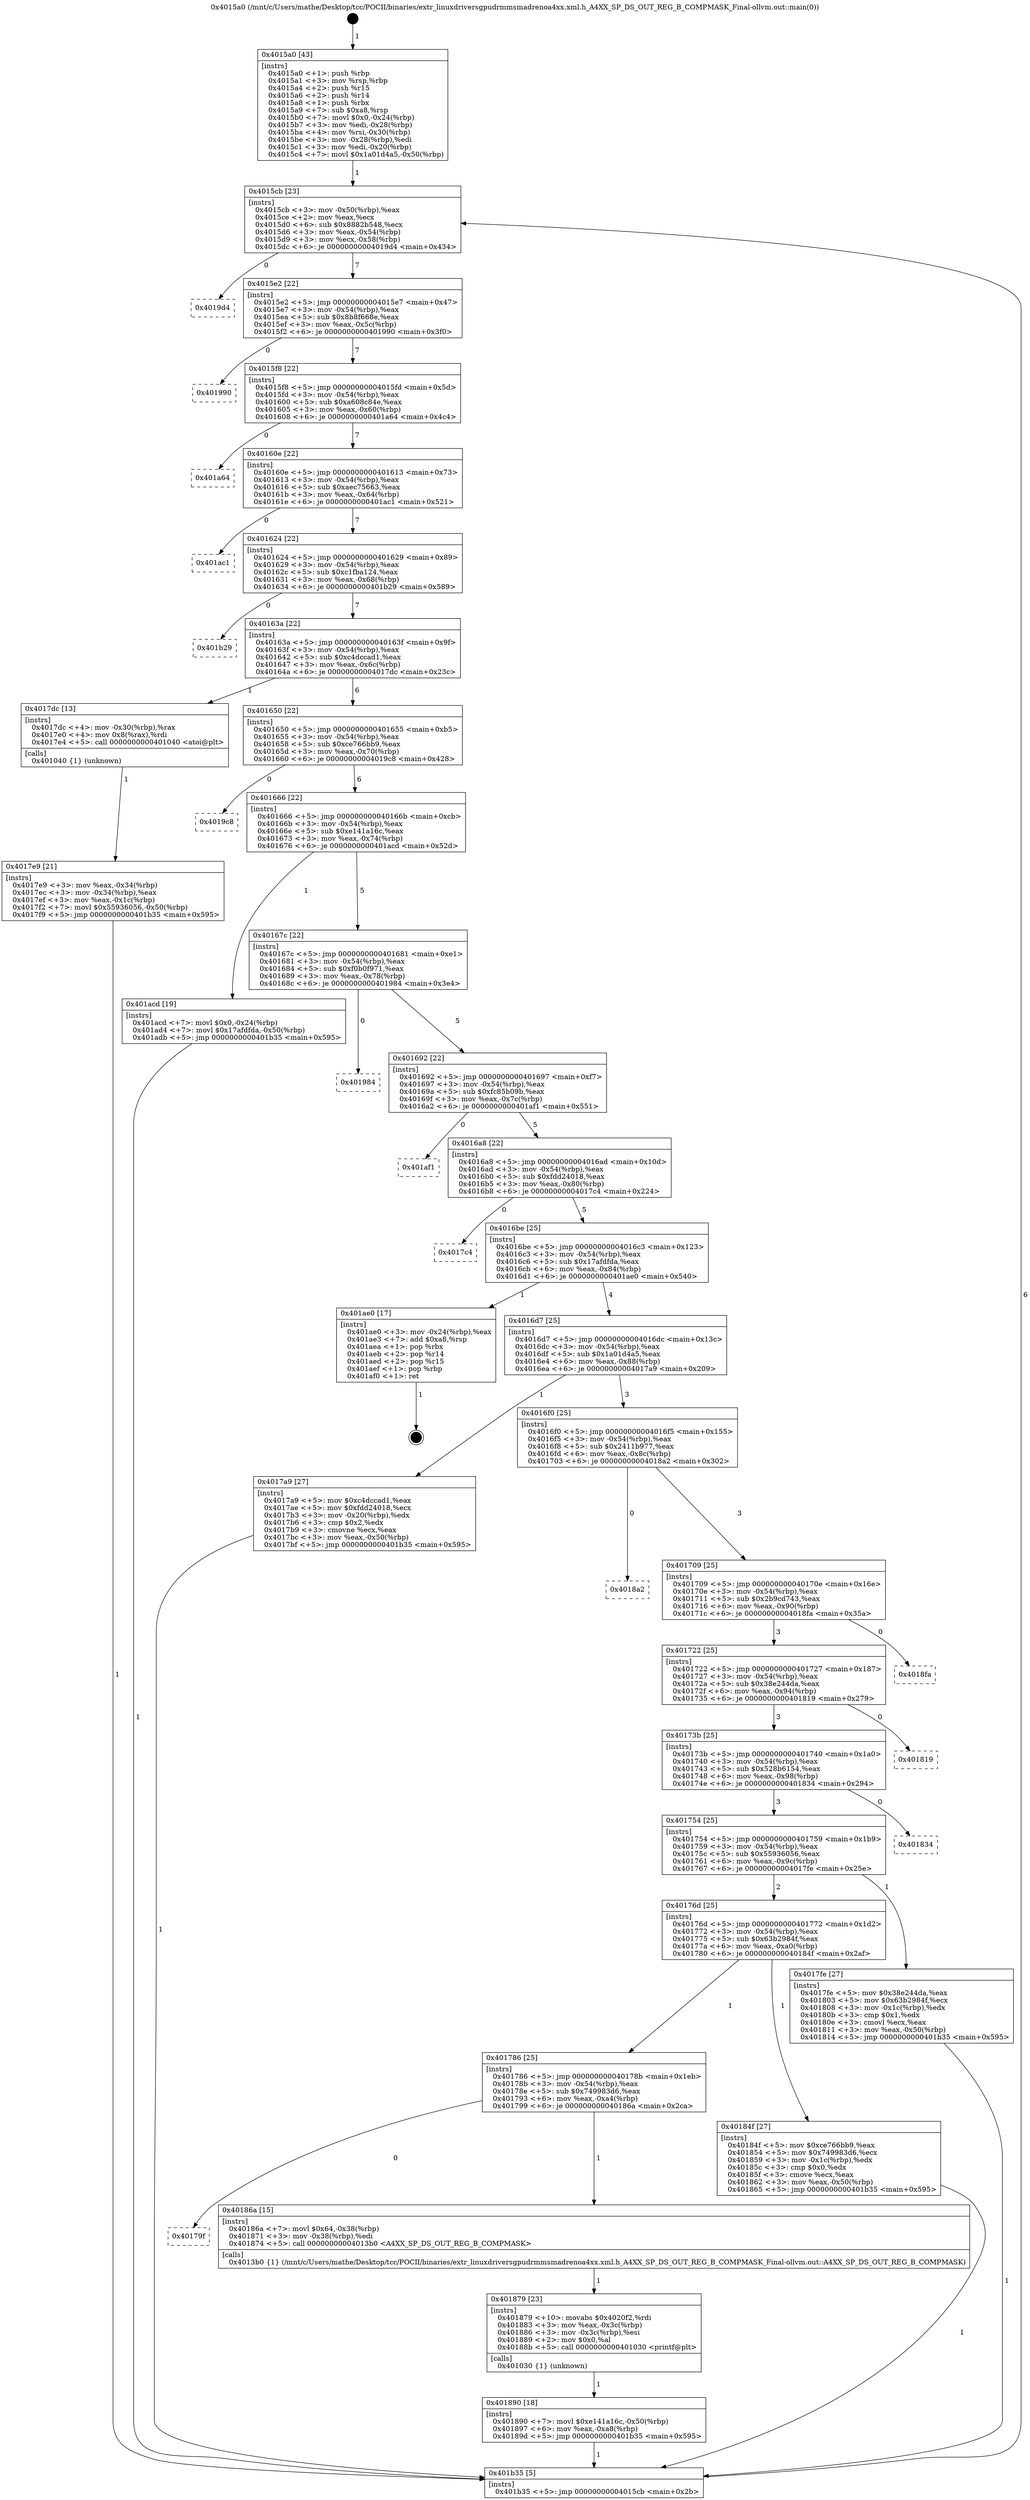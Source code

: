 digraph "0x4015a0" {
  label = "0x4015a0 (/mnt/c/Users/mathe/Desktop/tcc/POCII/binaries/extr_linuxdriversgpudrmmsmadrenoa4xx.xml.h_A4XX_SP_DS_OUT_REG_B_COMPMASK_Final-ollvm.out::main(0))"
  labelloc = "t"
  node[shape=record]

  Entry [label="",width=0.3,height=0.3,shape=circle,fillcolor=black,style=filled]
  "0x4015cb" [label="{
     0x4015cb [23]\l
     | [instrs]\l
     &nbsp;&nbsp;0x4015cb \<+3\>: mov -0x50(%rbp),%eax\l
     &nbsp;&nbsp;0x4015ce \<+2\>: mov %eax,%ecx\l
     &nbsp;&nbsp;0x4015d0 \<+6\>: sub $0x8882b548,%ecx\l
     &nbsp;&nbsp;0x4015d6 \<+3\>: mov %eax,-0x54(%rbp)\l
     &nbsp;&nbsp;0x4015d9 \<+3\>: mov %ecx,-0x58(%rbp)\l
     &nbsp;&nbsp;0x4015dc \<+6\>: je 00000000004019d4 \<main+0x434\>\l
  }"]
  "0x4019d4" [label="{
     0x4019d4\l
  }", style=dashed]
  "0x4015e2" [label="{
     0x4015e2 [22]\l
     | [instrs]\l
     &nbsp;&nbsp;0x4015e2 \<+5\>: jmp 00000000004015e7 \<main+0x47\>\l
     &nbsp;&nbsp;0x4015e7 \<+3\>: mov -0x54(%rbp),%eax\l
     &nbsp;&nbsp;0x4015ea \<+5\>: sub $0x8b8f668e,%eax\l
     &nbsp;&nbsp;0x4015ef \<+3\>: mov %eax,-0x5c(%rbp)\l
     &nbsp;&nbsp;0x4015f2 \<+6\>: je 0000000000401990 \<main+0x3f0\>\l
  }"]
  Exit [label="",width=0.3,height=0.3,shape=circle,fillcolor=black,style=filled,peripheries=2]
  "0x401990" [label="{
     0x401990\l
  }", style=dashed]
  "0x4015f8" [label="{
     0x4015f8 [22]\l
     | [instrs]\l
     &nbsp;&nbsp;0x4015f8 \<+5\>: jmp 00000000004015fd \<main+0x5d\>\l
     &nbsp;&nbsp;0x4015fd \<+3\>: mov -0x54(%rbp),%eax\l
     &nbsp;&nbsp;0x401600 \<+5\>: sub $0xa608c84e,%eax\l
     &nbsp;&nbsp;0x401605 \<+3\>: mov %eax,-0x60(%rbp)\l
     &nbsp;&nbsp;0x401608 \<+6\>: je 0000000000401a64 \<main+0x4c4\>\l
  }"]
  "0x401890" [label="{
     0x401890 [18]\l
     | [instrs]\l
     &nbsp;&nbsp;0x401890 \<+7\>: movl $0xe141a16c,-0x50(%rbp)\l
     &nbsp;&nbsp;0x401897 \<+6\>: mov %eax,-0xa8(%rbp)\l
     &nbsp;&nbsp;0x40189d \<+5\>: jmp 0000000000401b35 \<main+0x595\>\l
  }"]
  "0x401a64" [label="{
     0x401a64\l
  }", style=dashed]
  "0x40160e" [label="{
     0x40160e [22]\l
     | [instrs]\l
     &nbsp;&nbsp;0x40160e \<+5\>: jmp 0000000000401613 \<main+0x73\>\l
     &nbsp;&nbsp;0x401613 \<+3\>: mov -0x54(%rbp),%eax\l
     &nbsp;&nbsp;0x401616 \<+5\>: sub $0xaec75663,%eax\l
     &nbsp;&nbsp;0x40161b \<+3\>: mov %eax,-0x64(%rbp)\l
     &nbsp;&nbsp;0x40161e \<+6\>: je 0000000000401ac1 \<main+0x521\>\l
  }"]
  "0x401879" [label="{
     0x401879 [23]\l
     | [instrs]\l
     &nbsp;&nbsp;0x401879 \<+10\>: movabs $0x4020f2,%rdi\l
     &nbsp;&nbsp;0x401883 \<+3\>: mov %eax,-0x3c(%rbp)\l
     &nbsp;&nbsp;0x401886 \<+3\>: mov -0x3c(%rbp),%esi\l
     &nbsp;&nbsp;0x401889 \<+2\>: mov $0x0,%al\l
     &nbsp;&nbsp;0x40188b \<+5\>: call 0000000000401030 \<printf@plt\>\l
     | [calls]\l
     &nbsp;&nbsp;0x401030 \{1\} (unknown)\l
  }"]
  "0x401ac1" [label="{
     0x401ac1\l
  }", style=dashed]
  "0x401624" [label="{
     0x401624 [22]\l
     | [instrs]\l
     &nbsp;&nbsp;0x401624 \<+5\>: jmp 0000000000401629 \<main+0x89\>\l
     &nbsp;&nbsp;0x401629 \<+3\>: mov -0x54(%rbp),%eax\l
     &nbsp;&nbsp;0x40162c \<+5\>: sub $0xc1fba124,%eax\l
     &nbsp;&nbsp;0x401631 \<+3\>: mov %eax,-0x68(%rbp)\l
     &nbsp;&nbsp;0x401634 \<+6\>: je 0000000000401b29 \<main+0x589\>\l
  }"]
  "0x40179f" [label="{
     0x40179f\l
  }", style=dashed]
  "0x401b29" [label="{
     0x401b29\l
  }", style=dashed]
  "0x40163a" [label="{
     0x40163a [22]\l
     | [instrs]\l
     &nbsp;&nbsp;0x40163a \<+5\>: jmp 000000000040163f \<main+0x9f\>\l
     &nbsp;&nbsp;0x40163f \<+3\>: mov -0x54(%rbp),%eax\l
     &nbsp;&nbsp;0x401642 \<+5\>: sub $0xc4dccad1,%eax\l
     &nbsp;&nbsp;0x401647 \<+3\>: mov %eax,-0x6c(%rbp)\l
     &nbsp;&nbsp;0x40164a \<+6\>: je 00000000004017dc \<main+0x23c\>\l
  }"]
  "0x40186a" [label="{
     0x40186a [15]\l
     | [instrs]\l
     &nbsp;&nbsp;0x40186a \<+7\>: movl $0x64,-0x38(%rbp)\l
     &nbsp;&nbsp;0x401871 \<+3\>: mov -0x38(%rbp),%edi\l
     &nbsp;&nbsp;0x401874 \<+5\>: call 00000000004013b0 \<A4XX_SP_DS_OUT_REG_B_COMPMASK\>\l
     | [calls]\l
     &nbsp;&nbsp;0x4013b0 \{1\} (/mnt/c/Users/mathe/Desktop/tcc/POCII/binaries/extr_linuxdriversgpudrmmsmadrenoa4xx.xml.h_A4XX_SP_DS_OUT_REG_B_COMPMASK_Final-ollvm.out::A4XX_SP_DS_OUT_REG_B_COMPMASK)\l
  }"]
  "0x4017dc" [label="{
     0x4017dc [13]\l
     | [instrs]\l
     &nbsp;&nbsp;0x4017dc \<+4\>: mov -0x30(%rbp),%rax\l
     &nbsp;&nbsp;0x4017e0 \<+4\>: mov 0x8(%rax),%rdi\l
     &nbsp;&nbsp;0x4017e4 \<+5\>: call 0000000000401040 \<atoi@plt\>\l
     | [calls]\l
     &nbsp;&nbsp;0x401040 \{1\} (unknown)\l
  }"]
  "0x401650" [label="{
     0x401650 [22]\l
     | [instrs]\l
     &nbsp;&nbsp;0x401650 \<+5\>: jmp 0000000000401655 \<main+0xb5\>\l
     &nbsp;&nbsp;0x401655 \<+3\>: mov -0x54(%rbp),%eax\l
     &nbsp;&nbsp;0x401658 \<+5\>: sub $0xce766bb9,%eax\l
     &nbsp;&nbsp;0x40165d \<+3\>: mov %eax,-0x70(%rbp)\l
     &nbsp;&nbsp;0x401660 \<+6\>: je 00000000004019c8 \<main+0x428\>\l
  }"]
  "0x401786" [label="{
     0x401786 [25]\l
     | [instrs]\l
     &nbsp;&nbsp;0x401786 \<+5\>: jmp 000000000040178b \<main+0x1eb\>\l
     &nbsp;&nbsp;0x40178b \<+3\>: mov -0x54(%rbp),%eax\l
     &nbsp;&nbsp;0x40178e \<+5\>: sub $0x749983d6,%eax\l
     &nbsp;&nbsp;0x401793 \<+6\>: mov %eax,-0xa4(%rbp)\l
     &nbsp;&nbsp;0x401799 \<+6\>: je 000000000040186a \<main+0x2ca\>\l
  }"]
  "0x4019c8" [label="{
     0x4019c8\l
  }", style=dashed]
  "0x401666" [label="{
     0x401666 [22]\l
     | [instrs]\l
     &nbsp;&nbsp;0x401666 \<+5\>: jmp 000000000040166b \<main+0xcb\>\l
     &nbsp;&nbsp;0x40166b \<+3\>: mov -0x54(%rbp),%eax\l
     &nbsp;&nbsp;0x40166e \<+5\>: sub $0xe141a16c,%eax\l
     &nbsp;&nbsp;0x401673 \<+3\>: mov %eax,-0x74(%rbp)\l
     &nbsp;&nbsp;0x401676 \<+6\>: je 0000000000401acd \<main+0x52d\>\l
  }"]
  "0x40184f" [label="{
     0x40184f [27]\l
     | [instrs]\l
     &nbsp;&nbsp;0x40184f \<+5\>: mov $0xce766bb9,%eax\l
     &nbsp;&nbsp;0x401854 \<+5\>: mov $0x749983d6,%ecx\l
     &nbsp;&nbsp;0x401859 \<+3\>: mov -0x1c(%rbp),%edx\l
     &nbsp;&nbsp;0x40185c \<+3\>: cmp $0x0,%edx\l
     &nbsp;&nbsp;0x40185f \<+3\>: cmove %ecx,%eax\l
     &nbsp;&nbsp;0x401862 \<+3\>: mov %eax,-0x50(%rbp)\l
     &nbsp;&nbsp;0x401865 \<+5\>: jmp 0000000000401b35 \<main+0x595\>\l
  }"]
  "0x401acd" [label="{
     0x401acd [19]\l
     | [instrs]\l
     &nbsp;&nbsp;0x401acd \<+7\>: movl $0x0,-0x24(%rbp)\l
     &nbsp;&nbsp;0x401ad4 \<+7\>: movl $0x17afdfda,-0x50(%rbp)\l
     &nbsp;&nbsp;0x401adb \<+5\>: jmp 0000000000401b35 \<main+0x595\>\l
  }"]
  "0x40167c" [label="{
     0x40167c [22]\l
     | [instrs]\l
     &nbsp;&nbsp;0x40167c \<+5\>: jmp 0000000000401681 \<main+0xe1\>\l
     &nbsp;&nbsp;0x401681 \<+3\>: mov -0x54(%rbp),%eax\l
     &nbsp;&nbsp;0x401684 \<+5\>: sub $0xf0b0f971,%eax\l
     &nbsp;&nbsp;0x401689 \<+3\>: mov %eax,-0x78(%rbp)\l
     &nbsp;&nbsp;0x40168c \<+6\>: je 0000000000401984 \<main+0x3e4\>\l
  }"]
  "0x40176d" [label="{
     0x40176d [25]\l
     | [instrs]\l
     &nbsp;&nbsp;0x40176d \<+5\>: jmp 0000000000401772 \<main+0x1d2\>\l
     &nbsp;&nbsp;0x401772 \<+3\>: mov -0x54(%rbp),%eax\l
     &nbsp;&nbsp;0x401775 \<+5\>: sub $0x63b2984f,%eax\l
     &nbsp;&nbsp;0x40177a \<+6\>: mov %eax,-0xa0(%rbp)\l
     &nbsp;&nbsp;0x401780 \<+6\>: je 000000000040184f \<main+0x2af\>\l
  }"]
  "0x401984" [label="{
     0x401984\l
  }", style=dashed]
  "0x401692" [label="{
     0x401692 [22]\l
     | [instrs]\l
     &nbsp;&nbsp;0x401692 \<+5\>: jmp 0000000000401697 \<main+0xf7\>\l
     &nbsp;&nbsp;0x401697 \<+3\>: mov -0x54(%rbp),%eax\l
     &nbsp;&nbsp;0x40169a \<+5\>: sub $0xfc85b09b,%eax\l
     &nbsp;&nbsp;0x40169f \<+3\>: mov %eax,-0x7c(%rbp)\l
     &nbsp;&nbsp;0x4016a2 \<+6\>: je 0000000000401af1 \<main+0x551\>\l
  }"]
  "0x4017fe" [label="{
     0x4017fe [27]\l
     | [instrs]\l
     &nbsp;&nbsp;0x4017fe \<+5\>: mov $0x38e244da,%eax\l
     &nbsp;&nbsp;0x401803 \<+5\>: mov $0x63b2984f,%ecx\l
     &nbsp;&nbsp;0x401808 \<+3\>: mov -0x1c(%rbp),%edx\l
     &nbsp;&nbsp;0x40180b \<+3\>: cmp $0x1,%edx\l
     &nbsp;&nbsp;0x40180e \<+3\>: cmovl %ecx,%eax\l
     &nbsp;&nbsp;0x401811 \<+3\>: mov %eax,-0x50(%rbp)\l
     &nbsp;&nbsp;0x401814 \<+5\>: jmp 0000000000401b35 \<main+0x595\>\l
  }"]
  "0x401af1" [label="{
     0x401af1\l
  }", style=dashed]
  "0x4016a8" [label="{
     0x4016a8 [22]\l
     | [instrs]\l
     &nbsp;&nbsp;0x4016a8 \<+5\>: jmp 00000000004016ad \<main+0x10d\>\l
     &nbsp;&nbsp;0x4016ad \<+3\>: mov -0x54(%rbp),%eax\l
     &nbsp;&nbsp;0x4016b0 \<+5\>: sub $0xfdd24018,%eax\l
     &nbsp;&nbsp;0x4016b5 \<+3\>: mov %eax,-0x80(%rbp)\l
     &nbsp;&nbsp;0x4016b8 \<+6\>: je 00000000004017c4 \<main+0x224\>\l
  }"]
  "0x401754" [label="{
     0x401754 [25]\l
     | [instrs]\l
     &nbsp;&nbsp;0x401754 \<+5\>: jmp 0000000000401759 \<main+0x1b9\>\l
     &nbsp;&nbsp;0x401759 \<+3\>: mov -0x54(%rbp),%eax\l
     &nbsp;&nbsp;0x40175c \<+5\>: sub $0x55936056,%eax\l
     &nbsp;&nbsp;0x401761 \<+6\>: mov %eax,-0x9c(%rbp)\l
     &nbsp;&nbsp;0x401767 \<+6\>: je 00000000004017fe \<main+0x25e\>\l
  }"]
  "0x4017c4" [label="{
     0x4017c4\l
  }", style=dashed]
  "0x4016be" [label="{
     0x4016be [25]\l
     | [instrs]\l
     &nbsp;&nbsp;0x4016be \<+5\>: jmp 00000000004016c3 \<main+0x123\>\l
     &nbsp;&nbsp;0x4016c3 \<+3\>: mov -0x54(%rbp),%eax\l
     &nbsp;&nbsp;0x4016c6 \<+5\>: sub $0x17afdfda,%eax\l
     &nbsp;&nbsp;0x4016cb \<+6\>: mov %eax,-0x84(%rbp)\l
     &nbsp;&nbsp;0x4016d1 \<+6\>: je 0000000000401ae0 \<main+0x540\>\l
  }"]
  "0x401834" [label="{
     0x401834\l
  }", style=dashed]
  "0x401ae0" [label="{
     0x401ae0 [17]\l
     | [instrs]\l
     &nbsp;&nbsp;0x401ae0 \<+3\>: mov -0x24(%rbp),%eax\l
     &nbsp;&nbsp;0x401ae3 \<+7\>: add $0xa8,%rsp\l
     &nbsp;&nbsp;0x401aea \<+1\>: pop %rbx\l
     &nbsp;&nbsp;0x401aeb \<+2\>: pop %r14\l
     &nbsp;&nbsp;0x401aed \<+2\>: pop %r15\l
     &nbsp;&nbsp;0x401aef \<+1\>: pop %rbp\l
     &nbsp;&nbsp;0x401af0 \<+1\>: ret\l
  }"]
  "0x4016d7" [label="{
     0x4016d7 [25]\l
     | [instrs]\l
     &nbsp;&nbsp;0x4016d7 \<+5\>: jmp 00000000004016dc \<main+0x13c\>\l
     &nbsp;&nbsp;0x4016dc \<+3\>: mov -0x54(%rbp),%eax\l
     &nbsp;&nbsp;0x4016df \<+5\>: sub $0x1a01d4a5,%eax\l
     &nbsp;&nbsp;0x4016e4 \<+6\>: mov %eax,-0x88(%rbp)\l
     &nbsp;&nbsp;0x4016ea \<+6\>: je 00000000004017a9 \<main+0x209\>\l
  }"]
  "0x40173b" [label="{
     0x40173b [25]\l
     | [instrs]\l
     &nbsp;&nbsp;0x40173b \<+5\>: jmp 0000000000401740 \<main+0x1a0\>\l
     &nbsp;&nbsp;0x401740 \<+3\>: mov -0x54(%rbp),%eax\l
     &nbsp;&nbsp;0x401743 \<+5\>: sub $0x528b6154,%eax\l
     &nbsp;&nbsp;0x401748 \<+6\>: mov %eax,-0x98(%rbp)\l
     &nbsp;&nbsp;0x40174e \<+6\>: je 0000000000401834 \<main+0x294\>\l
  }"]
  "0x4017a9" [label="{
     0x4017a9 [27]\l
     | [instrs]\l
     &nbsp;&nbsp;0x4017a9 \<+5\>: mov $0xc4dccad1,%eax\l
     &nbsp;&nbsp;0x4017ae \<+5\>: mov $0xfdd24018,%ecx\l
     &nbsp;&nbsp;0x4017b3 \<+3\>: mov -0x20(%rbp),%edx\l
     &nbsp;&nbsp;0x4017b6 \<+3\>: cmp $0x2,%edx\l
     &nbsp;&nbsp;0x4017b9 \<+3\>: cmovne %ecx,%eax\l
     &nbsp;&nbsp;0x4017bc \<+3\>: mov %eax,-0x50(%rbp)\l
     &nbsp;&nbsp;0x4017bf \<+5\>: jmp 0000000000401b35 \<main+0x595\>\l
  }"]
  "0x4016f0" [label="{
     0x4016f0 [25]\l
     | [instrs]\l
     &nbsp;&nbsp;0x4016f0 \<+5\>: jmp 00000000004016f5 \<main+0x155\>\l
     &nbsp;&nbsp;0x4016f5 \<+3\>: mov -0x54(%rbp),%eax\l
     &nbsp;&nbsp;0x4016f8 \<+5\>: sub $0x2411b977,%eax\l
     &nbsp;&nbsp;0x4016fd \<+6\>: mov %eax,-0x8c(%rbp)\l
     &nbsp;&nbsp;0x401703 \<+6\>: je 00000000004018a2 \<main+0x302\>\l
  }"]
  "0x401b35" [label="{
     0x401b35 [5]\l
     | [instrs]\l
     &nbsp;&nbsp;0x401b35 \<+5\>: jmp 00000000004015cb \<main+0x2b\>\l
  }"]
  "0x4015a0" [label="{
     0x4015a0 [43]\l
     | [instrs]\l
     &nbsp;&nbsp;0x4015a0 \<+1\>: push %rbp\l
     &nbsp;&nbsp;0x4015a1 \<+3\>: mov %rsp,%rbp\l
     &nbsp;&nbsp;0x4015a4 \<+2\>: push %r15\l
     &nbsp;&nbsp;0x4015a6 \<+2\>: push %r14\l
     &nbsp;&nbsp;0x4015a8 \<+1\>: push %rbx\l
     &nbsp;&nbsp;0x4015a9 \<+7\>: sub $0xa8,%rsp\l
     &nbsp;&nbsp;0x4015b0 \<+7\>: movl $0x0,-0x24(%rbp)\l
     &nbsp;&nbsp;0x4015b7 \<+3\>: mov %edi,-0x28(%rbp)\l
     &nbsp;&nbsp;0x4015ba \<+4\>: mov %rsi,-0x30(%rbp)\l
     &nbsp;&nbsp;0x4015be \<+3\>: mov -0x28(%rbp),%edi\l
     &nbsp;&nbsp;0x4015c1 \<+3\>: mov %edi,-0x20(%rbp)\l
     &nbsp;&nbsp;0x4015c4 \<+7\>: movl $0x1a01d4a5,-0x50(%rbp)\l
  }"]
  "0x4017e9" [label="{
     0x4017e9 [21]\l
     | [instrs]\l
     &nbsp;&nbsp;0x4017e9 \<+3\>: mov %eax,-0x34(%rbp)\l
     &nbsp;&nbsp;0x4017ec \<+3\>: mov -0x34(%rbp),%eax\l
     &nbsp;&nbsp;0x4017ef \<+3\>: mov %eax,-0x1c(%rbp)\l
     &nbsp;&nbsp;0x4017f2 \<+7\>: movl $0x55936056,-0x50(%rbp)\l
     &nbsp;&nbsp;0x4017f9 \<+5\>: jmp 0000000000401b35 \<main+0x595\>\l
  }"]
  "0x401819" [label="{
     0x401819\l
  }", style=dashed]
  "0x4018a2" [label="{
     0x4018a2\l
  }", style=dashed]
  "0x401709" [label="{
     0x401709 [25]\l
     | [instrs]\l
     &nbsp;&nbsp;0x401709 \<+5\>: jmp 000000000040170e \<main+0x16e\>\l
     &nbsp;&nbsp;0x40170e \<+3\>: mov -0x54(%rbp),%eax\l
     &nbsp;&nbsp;0x401711 \<+5\>: sub $0x2b9cd743,%eax\l
     &nbsp;&nbsp;0x401716 \<+6\>: mov %eax,-0x90(%rbp)\l
     &nbsp;&nbsp;0x40171c \<+6\>: je 00000000004018fa \<main+0x35a\>\l
  }"]
  "0x401722" [label="{
     0x401722 [25]\l
     | [instrs]\l
     &nbsp;&nbsp;0x401722 \<+5\>: jmp 0000000000401727 \<main+0x187\>\l
     &nbsp;&nbsp;0x401727 \<+3\>: mov -0x54(%rbp),%eax\l
     &nbsp;&nbsp;0x40172a \<+5\>: sub $0x38e244da,%eax\l
     &nbsp;&nbsp;0x40172f \<+6\>: mov %eax,-0x94(%rbp)\l
     &nbsp;&nbsp;0x401735 \<+6\>: je 0000000000401819 \<main+0x279\>\l
  }"]
  "0x4018fa" [label="{
     0x4018fa\l
  }", style=dashed]
  Entry -> "0x4015a0" [label=" 1"]
  "0x4015cb" -> "0x4019d4" [label=" 0"]
  "0x4015cb" -> "0x4015e2" [label=" 7"]
  "0x401ae0" -> Exit [label=" 1"]
  "0x4015e2" -> "0x401990" [label=" 0"]
  "0x4015e2" -> "0x4015f8" [label=" 7"]
  "0x401acd" -> "0x401b35" [label=" 1"]
  "0x4015f8" -> "0x401a64" [label=" 0"]
  "0x4015f8" -> "0x40160e" [label=" 7"]
  "0x401890" -> "0x401b35" [label=" 1"]
  "0x40160e" -> "0x401ac1" [label=" 0"]
  "0x40160e" -> "0x401624" [label=" 7"]
  "0x401879" -> "0x401890" [label=" 1"]
  "0x401624" -> "0x401b29" [label=" 0"]
  "0x401624" -> "0x40163a" [label=" 7"]
  "0x40186a" -> "0x401879" [label=" 1"]
  "0x40163a" -> "0x4017dc" [label=" 1"]
  "0x40163a" -> "0x401650" [label=" 6"]
  "0x401786" -> "0x40179f" [label=" 0"]
  "0x401650" -> "0x4019c8" [label=" 0"]
  "0x401650" -> "0x401666" [label=" 6"]
  "0x401786" -> "0x40186a" [label=" 1"]
  "0x401666" -> "0x401acd" [label=" 1"]
  "0x401666" -> "0x40167c" [label=" 5"]
  "0x40184f" -> "0x401b35" [label=" 1"]
  "0x40167c" -> "0x401984" [label=" 0"]
  "0x40167c" -> "0x401692" [label=" 5"]
  "0x40176d" -> "0x40184f" [label=" 1"]
  "0x401692" -> "0x401af1" [label=" 0"]
  "0x401692" -> "0x4016a8" [label=" 5"]
  "0x40176d" -> "0x401786" [label=" 1"]
  "0x4016a8" -> "0x4017c4" [label=" 0"]
  "0x4016a8" -> "0x4016be" [label=" 5"]
  "0x401754" -> "0x40176d" [label=" 2"]
  "0x4016be" -> "0x401ae0" [label=" 1"]
  "0x4016be" -> "0x4016d7" [label=" 4"]
  "0x401754" -> "0x4017fe" [label=" 1"]
  "0x4016d7" -> "0x4017a9" [label=" 1"]
  "0x4016d7" -> "0x4016f0" [label=" 3"]
  "0x4017a9" -> "0x401b35" [label=" 1"]
  "0x4015a0" -> "0x4015cb" [label=" 1"]
  "0x401b35" -> "0x4015cb" [label=" 6"]
  "0x4017dc" -> "0x4017e9" [label=" 1"]
  "0x4017e9" -> "0x401b35" [label=" 1"]
  "0x40173b" -> "0x401754" [label=" 3"]
  "0x4016f0" -> "0x4018a2" [label=" 0"]
  "0x4016f0" -> "0x401709" [label=" 3"]
  "0x40173b" -> "0x401834" [label=" 0"]
  "0x401709" -> "0x4018fa" [label=" 0"]
  "0x401709" -> "0x401722" [label=" 3"]
  "0x4017fe" -> "0x401b35" [label=" 1"]
  "0x401722" -> "0x401819" [label=" 0"]
  "0x401722" -> "0x40173b" [label=" 3"]
}

